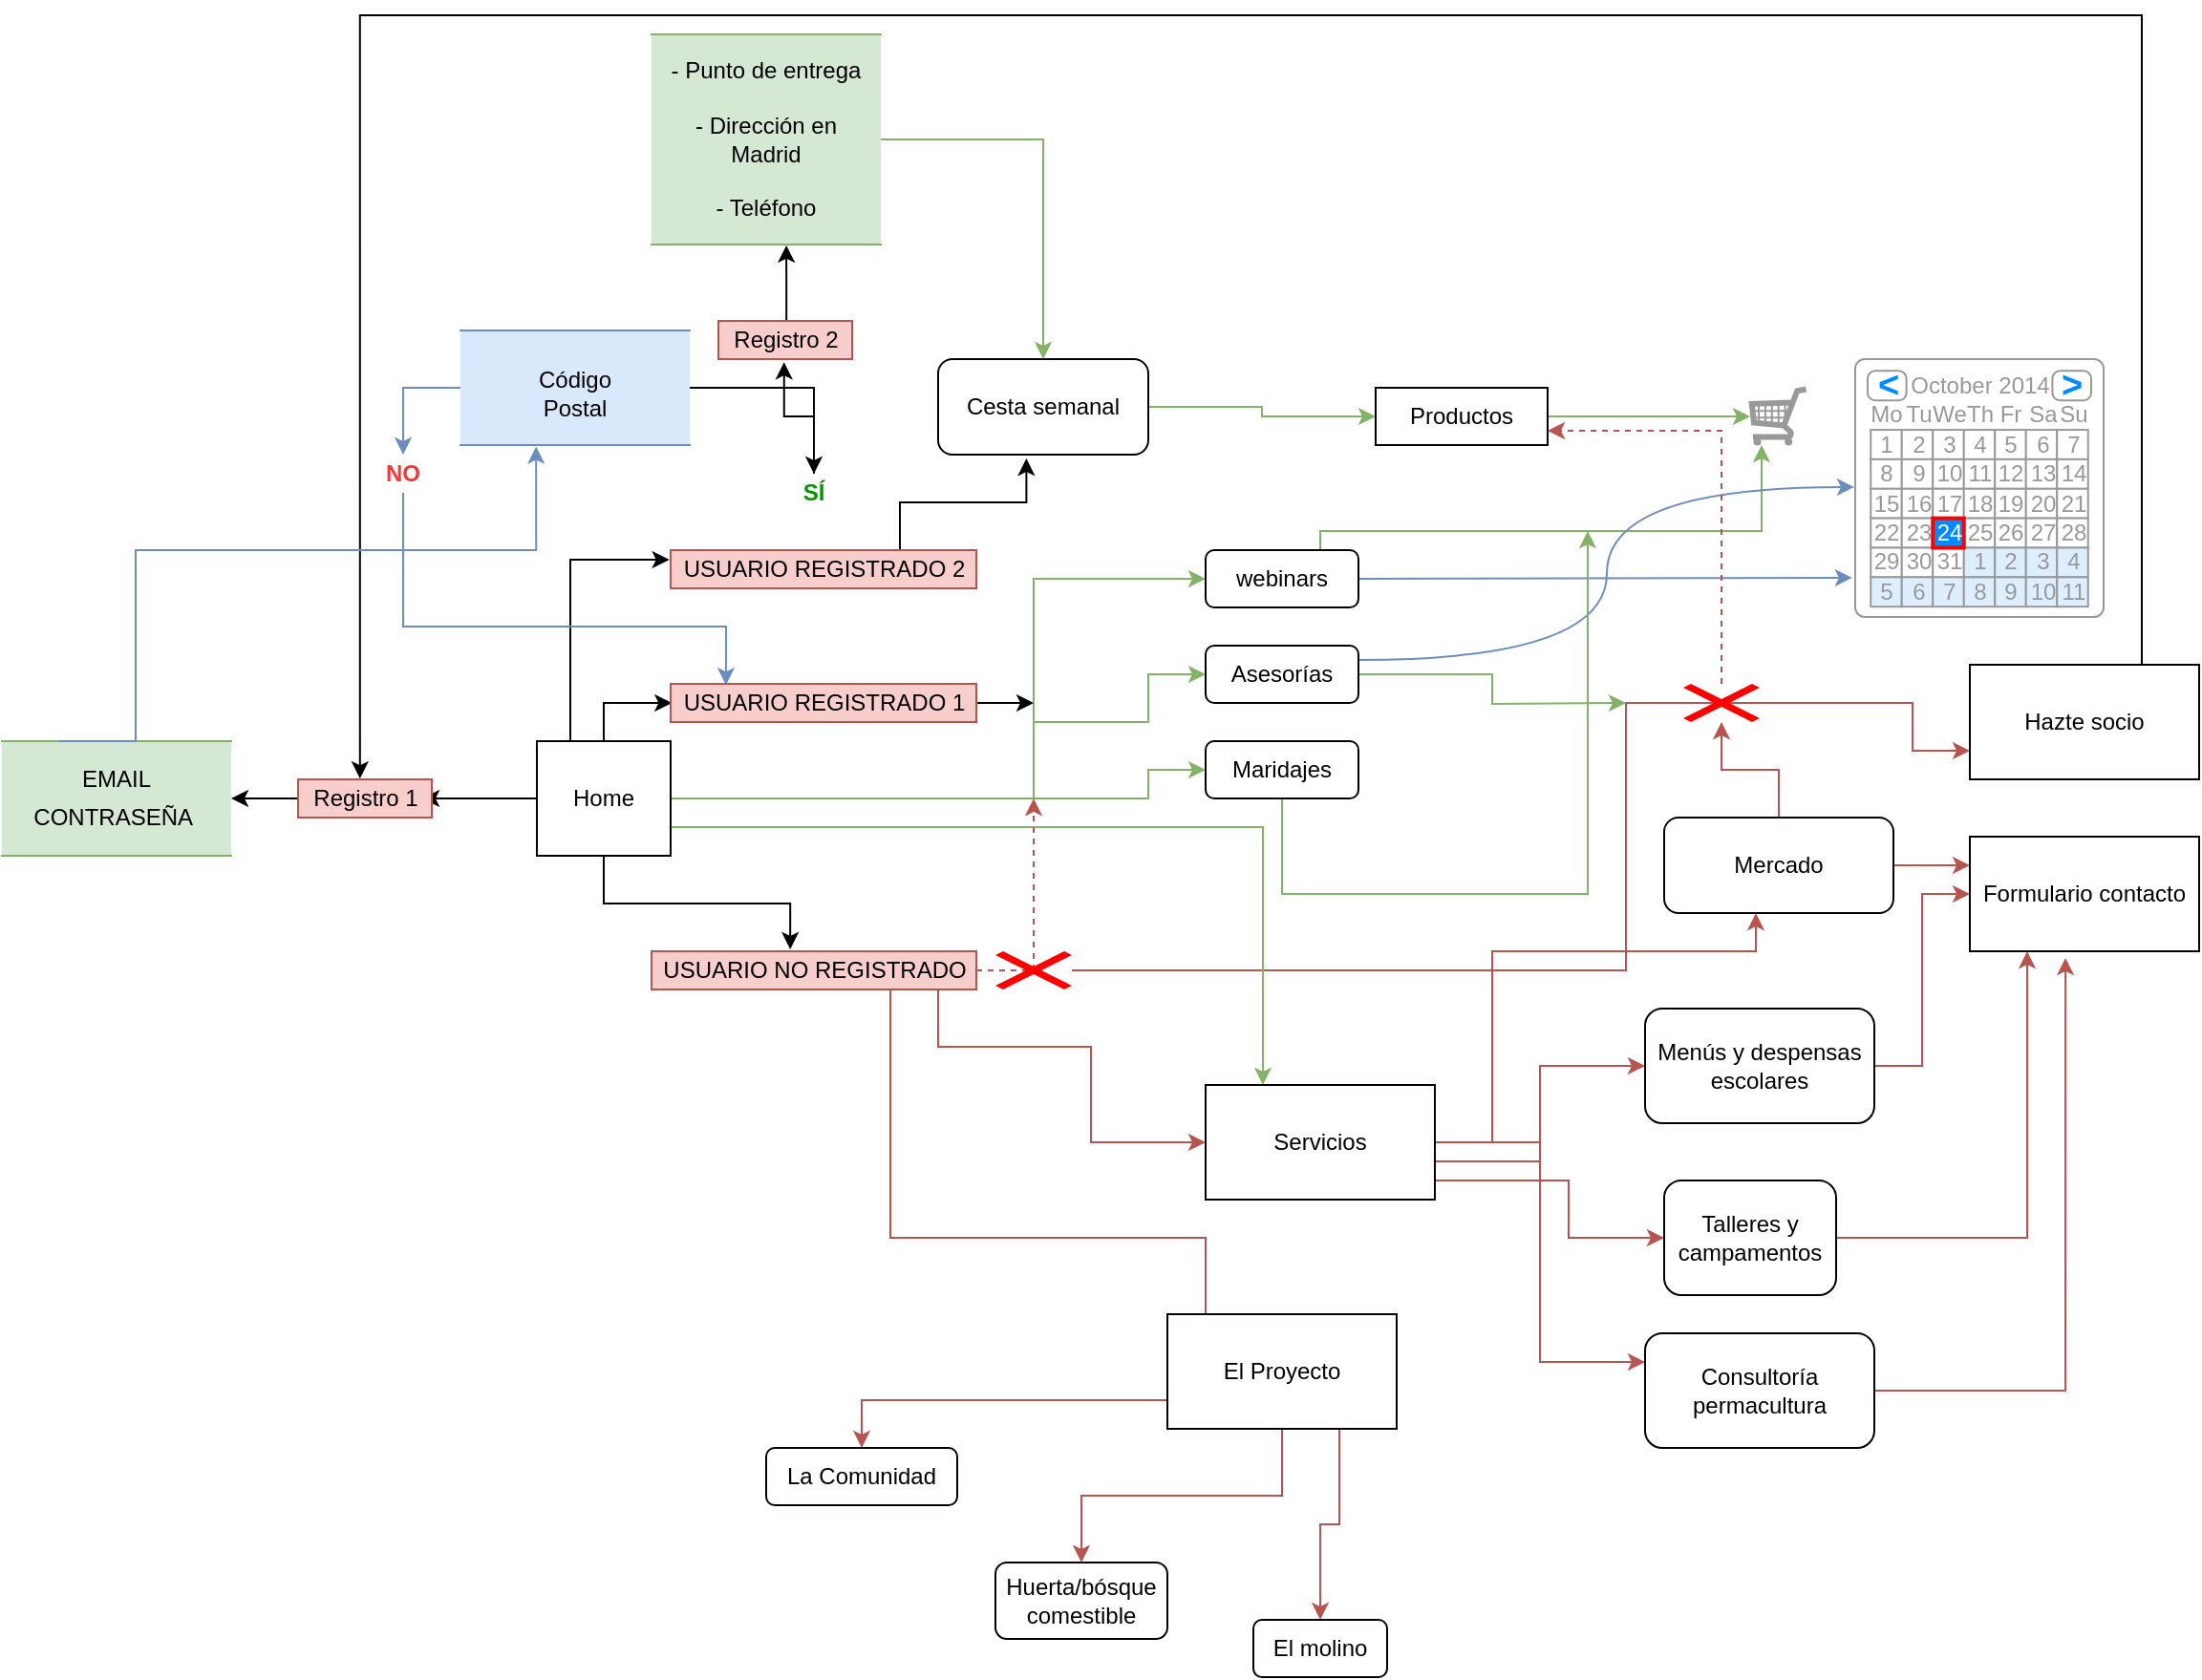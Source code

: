 <mxfile version="13.8.5" type="github">
  <diagram id="L02AoMZ-FtlAwHA16ISg" name="Page-1">
    <mxGraphModel dx="1865" dy="1801" grid="1" gridSize="10" guides="1" tooltips="1" connect="1" arrows="1" fold="1" page="1" pageScale="1" pageWidth="827" pageHeight="1169" math="0" shadow="0">
      <root>
        <mxCell id="0" />
        <mxCell id="1" parent="0" />
        <mxCell id="YXGmix9aWs0T1_KSJLUm-8" value="" style="shape=partialRectangle;whiteSpace=wrap;html=1;left=0;right=0;fillColor=#d5e8d4;strokeColor=#82b366;" vertex="1" parent="1">
          <mxGeometry x="-350" y="230" width="120" height="60" as="geometry" />
        </mxCell>
        <mxCell id="3yHeGJEqTzaflIRRjii3-123" style="edgeStyle=orthogonalEdgeStyle;rounded=0;orthogonalLoop=1;jettySize=auto;html=1;entryX=0;entryY=0.75;entryDx=0;entryDy=0;fillColor=#f8cecc;strokeColor=#b85450;" parent="1" source="3yHeGJEqTzaflIRRjii3-122" target="3yHeGJEqTzaflIRRjii3-61" edge="1">
          <mxGeometry relative="1" as="geometry">
            <Array as="points">
              <mxPoint x="500" y="350" />
              <mxPoint x="500" y="210" />
              <mxPoint x="650" y="210" />
              <mxPoint x="650" y="235" />
            </Array>
          </mxGeometry>
        </mxCell>
        <mxCell id="3yHeGJEqTzaflIRRjii3-7" style="edgeStyle=orthogonalEdgeStyle;rounded=0;orthogonalLoop=1;jettySize=auto;html=1;exitX=0.5;exitY=1;exitDx=0;exitDy=0;entryX=0.427;entryY=-0.05;entryDx=0;entryDy=0;entryPerimeter=0;" parent="1" source="3yHeGJEqTzaflIRRjii3-1" target="3yHeGJEqTzaflIRRjii3-6" edge="1">
          <mxGeometry relative="1" as="geometry" />
        </mxCell>
        <mxCell id="3yHeGJEqTzaflIRRjii3-21" style="edgeStyle=orthogonalEdgeStyle;rounded=0;orthogonalLoop=1;jettySize=auto;html=1;exitX=1;exitY=0;exitDx=0;exitDy=0;entryX=0;entryY=0.5;entryDx=0;entryDy=0;fillColor=#d5e8d4;strokeColor=#82b366;" parent="1" source="3yHeGJEqTzaflIRRjii3-1" target="3yHeGJEqTzaflIRRjii3-13" edge="1">
          <mxGeometry relative="1" as="geometry">
            <Array as="points">
              <mxPoint x="160" y="260" />
              <mxPoint x="190" y="260" />
              <mxPoint x="190" y="150" />
            </Array>
          </mxGeometry>
        </mxCell>
        <mxCell id="3yHeGJEqTzaflIRRjii3-22" style="edgeStyle=orthogonalEdgeStyle;rounded=0;orthogonalLoop=1;jettySize=auto;html=1;exitX=1;exitY=0.5;exitDx=0;exitDy=0;entryX=0;entryY=0.5;entryDx=0;entryDy=0;fillColor=#d5e8d4;strokeColor=#82b366;" parent="1" source="3yHeGJEqTzaflIRRjii3-1" target="3yHeGJEqTzaflIRRjii3-14" edge="1">
          <mxGeometry relative="1" as="geometry">
            <Array as="points">
              <mxPoint x="160" y="260" />
              <mxPoint x="190" y="260" />
              <mxPoint x="190" y="220" />
              <mxPoint x="250" y="220" />
              <mxPoint x="250" y="195" />
            </Array>
          </mxGeometry>
        </mxCell>
        <mxCell id="3yHeGJEqTzaflIRRjii3-27" style="edgeStyle=orthogonalEdgeStyle;rounded=0;orthogonalLoop=1;jettySize=auto;html=1;exitX=1;exitY=0.5;exitDx=0;exitDy=0;entryX=0;entryY=0.5;entryDx=0;entryDy=0;fillColor=#d5e8d4;strokeColor=#82b366;" parent="1" source="3yHeGJEqTzaflIRRjii3-1" target="3yHeGJEqTzaflIRRjii3-26" edge="1">
          <mxGeometry relative="1" as="geometry">
            <Array as="points">
              <mxPoint x="160" y="260" />
              <mxPoint x="250" y="260" />
              <mxPoint x="250" y="245" />
            </Array>
          </mxGeometry>
        </mxCell>
        <mxCell id="3yHeGJEqTzaflIRRjii3-132" style="edgeStyle=orthogonalEdgeStyle;rounded=0;orthogonalLoop=1;jettySize=auto;html=1;exitX=1;exitY=0.75;exitDx=0;exitDy=0;entryX=0.25;entryY=0;entryDx=0;entryDy=0;fillColor=#d5e8d4;strokeColor=#82b366;" parent="1" source="3yHeGJEqTzaflIRRjii3-1" target="3yHeGJEqTzaflIRRjii3-12" edge="1">
          <mxGeometry relative="1" as="geometry" />
        </mxCell>
        <mxCell id="YXGmix9aWs0T1_KSJLUm-35" style="edgeStyle=orthogonalEdgeStyle;rounded=0;orthogonalLoop=1;jettySize=auto;html=1;" edge="1" parent="1" source="3yHeGJEqTzaflIRRjii3-1">
          <mxGeometry relative="1" as="geometry">
            <mxPoint x="-130" y="260" as="targetPoint" />
          </mxGeometry>
        </mxCell>
        <mxCell id="YXGmix9aWs0T1_KSJLUm-41" style="edgeStyle=orthogonalEdgeStyle;rounded=0;orthogonalLoop=1;jettySize=auto;html=1;exitX=0.5;exitY=0;exitDx=0;exitDy=0;entryX=0.004;entryY=0.5;entryDx=0;entryDy=0;entryPerimeter=0;" edge="1" parent="1" source="3yHeGJEqTzaflIRRjii3-1" target="YXGmix9aWs0T1_KSJLUm-40">
          <mxGeometry relative="1" as="geometry" />
        </mxCell>
        <mxCell id="YXGmix9aWs0T1_KSJLUm-44" style="edgeStyle=orthogonalEdgeStyle;rounded=0;orthogonalLoop=1;jettySize=auto;html=1;exitX=0.25;exitY=0;exitDx=0;exitDy=0;entryX=-0.004;entryY=0.25;entryDx=0;entryDy=0;entryPerimeter=0;" edge="1" parent="1" source="3yHeGJEqTzaflIRRjii3-1" target="YXGmix9aWs0T1_KSJLUm-43">
          <mxGeometry relative="1" as="geometry" />
        </mxCell>
        <mxCell id="3yHeGJEqTzaflIRRjii3-1" value="Home" style="rounded=0;whiteSpace=wrap;html=1;" parent="1" vertex="1">
          <mxGeometry x="-70" y="230" width="70" height="60" as="geometry" />
        </mxCell>
        <mxCell id="3yHeGJEqTzaflIRRjii3-10" style="edgeStyle=orthogonalEdgeStyle;rounded=0;orthogonalLoop=1;jettySize=auto;html=1;exitX=1;exitY=0.5;exitDx=0;exitDy=0;fillColor=#d5e8d4;strokeColor=#82b366;" parent="1" source="3yHeGJEqTzaflIRRjii3-3" target="3yHeGJEqTzaflIRRjii3-11" edge="1">
          <mxGeometry relative="1" as="geometry">
            <mxPoint x="310" y="60" as="targetPoint" />
          </mxGeometry>
        </mxCell>
        <mxCell id="3yHeGJEqTzaflIRRjii3-3" value="Cesta semanal" style="rounded=1;whiteSpace=wrap;html=1;" parent="1" vertex="1">
          <mxGeometry x="140" y="30" width="110" height="50" as="geometry" />
        </mxCell>
        <mxCell id="3yHeGJEqTzaflIRRjii3-16" style="edgeStyle=orthogonalEdgeStyle;rounded=0;orthogonalLoop=1;jettySize=auto;html=1;entryX=0;entryY=0.5;entryDx=0;entryDy=0;fillColor=#f8cecc;strokeColor=#b85450;" parent="1" source="3yHeGJEqTzaflIRRjii3-6" target="3yHeGJEqTzaflIRRjii3-12" edge="1">
          <mxGeometry relative="1" as="geometry">
            <Array as="points">
              <mxPoint x="140" y="390" />
              <mxPoint x="220" y="390" />
              <mxPoint x="220" y="440" />
            </Array>
          </mxGeometry>
        </mxCell>
        <mxCell id="3yHeGJEqTzaflIRRjii3-17" style="edgeStyle=orthogonalEdgeStyle;rounded=0;orthogonalLoop=1;jettySize=auto;html=1;entryX=0;entryY=0.5;entryDx=0;entryDy=0;fillColor=#f8cecc;strokeColor=#b85450;" parent="1" source="3yHeGJEqTzaflIRRjii3-6" target="3yHeGJEqTzaflIRRjii3-15" edge="1">
          <mxGeometry relative="1" as="geometry">
            <Array as="points">
              <mxPoint x="115" y="490" />
              <mxPoint x="280" y="490" />
              <mxPoint x="280" y="560" />
            </Array>
          </mxGeometry>
        </mxCell>
        <mxCell id="3yHeGJEqTzaflIRRjii3-121" style="edgeStyle=orthogonalEdgeStyle;rounded=0;orthogonalLoop=1;jettySize=auto;html=1;fillColor=#f8cecc;strokeColor=#b85450;dashed=1;" parent="1" source="3yHeGJEqTzaflIRRjii3-6" edge="1">
          <mxGeometry relative="1" as="geometry">
            <mxPoint x="190" y="260" as="targetPoint" />
            <Array as="points">
              <mxPoint x="190" y="350" />
            </Array>
          </mxGeometry>
        </mxCell>
        <mxCell id="3yHeGJEqTzaflIRRjii3-6" value="USUARIO NO REGISTRADO" style="text;html=1;resizable=0;autosize=1;align=center;verticalAlign=middle;points=[];fillColor=#f8cecc;strokeColor=#b85450;rounded=0;" parent="1" vertex="1">
          <mxGeometry x="-10" y="340" width="170" height="20" as="geometry" />
        </mxCell>
        <mxCell id="3yHeGJEqTzaflIRRjii3-57" style="edgeStyle=orthogonalEdgeStyle;rounded=0;orthogonalLoop=1;jettySize=auto;html=1;exitX=1;exitY=0.5;exitDx=0;exitDy=0;fillColor=#d5e8d4;strokeColor=#82b366;" parent="1" source="3yHeGJEqTzaflIRRjii3-11" target="3yHeGJEqTzaflIRRjii3-56" edge="1">
          <mxGeometry relative="1" as="geometry" />
        </mxCell>
        <mxCell id="3yHeGJEqTzaflIRRjii3-11" value="Productos" style="rounded=0;whiteSpace=wrap;html=1;" parent="1" vertex="1">
          <mxGeometry x="369" y="45" width="90" height="30" as="geometry" />
        </mxCell>
        <mxCell id="3yHeGJEqTzaflIRRjii3-25" style="edgeStyle=orthogonalEdgeStyle;rounded=0;orthogonalLoop=1;jettySize=auto;html=1;exitX=0.75;exitY=0;exitDx=0;exitDy=0;fillColor=#f8cecc;strokeColor=#b85450;entryX=0.4;entryY=1;entryDx=0;entryDy=0;entryPerimeter=0;" parent="1" source="3yHeGJEqTzaflIRRjii3-12" target="3yHeGJEqTzaflIRRjii3-23" edge="1">
          <mxGeometry relative="1" as="geometry">
            <mxPoint x="570" y="340" as="targetPoint" />
            <Array as="points">
              <mxPoint x="370" y="440" />
              <mxPoint x="430" y="440" />
              <mxPoint x="430" y="340" />
              <mxPoint x="568" y="340" />
            </Array>
          </mxGeometry>
        </mxCell>
        <mxCell id="3yHeGJEqTzaflIRRjii3-30" style="edgeStyle=orthogonalEdgeStyle;rounded=0;orthogonalLoop=1;jettySize=auto;html=1;exitX=1;exitY=0.5;exitDx=0;exitDy=0;entryX=0;entryY=0.5;entryDx=0;entryDy=0;fillColor=#f8cecc;strokeColor=#b85450;" parent="1" source="3yHeGJEqTzaflIRRjii3-12" target="3yHeGJEqTzaflIRRjii3-29" edge="1">
          <mxGeometry relative="1" as="geometry">
            <Array as="points">
              <mxPoint x="390" y="450" />
              <mxPoint x="455" y="450" />
              <mxPoint x="455" y="400" />
            </Array>
          </mxGeometry>
        </mxCell>
        <mxCell id="3yHeGJEqTzaflIRRjii3-32" style="edgeStyle=orthogonalEdgeStyle;rounded=0;orthogonalLoop=1;jettySize=auto;html=1;exitX=1;exitY=0.75;exitDx=0;exitDy=0;entryX=0;entryY=0.5;entryDx=0;entryDy=0;fillColor=#f8cecc;strokeColor=#b85450;" parent="1" source="3yHeGJEqTzaflIRRjii3-12" target="3yHeGJEqTzaflIRRjii3-31" edge="1">
          <mxGeometry relative="1" as="geometry">
            <Array as="points">
              <mxPoint x="390" y="460" />
              <mxPoint x="470" y="460" />
              <mxPoint x="470" y="500" />
            </Array>
          </mxGeometry>
        </mxCell>
        <mxCell id="3yHeGJEqTzaflIRRjii3-35" style="edgeStyle=orthogonalEdgeStyle;rounded=0;orthogonalLoop=1;jettySize=auto;html=1;exitX=1;exitY=0.5;exitDx=0;exitDy=0;entryX=0;entryY=0.25;entryDx=0;entryDy=0;fillColor=#f8cecc;strokeColor=#b85450;" parent="1" source="3yHeGJEqTzaflIRRjii3-12" target="3yHeGJEqTzaflIRRjii3-33" edge="1">
          <mxGeometry relative="1" as="geometry">
            <mxPoint x="518" y="470" as="targetPoint" />
            <mxPoint x="398" y="470" as="sourcePoint" />
          </mxGeometry>
        </mxCell>
        <mxCell id="3yHeGJEqTzaflIRRjii3-12" value="Servicios" style="rounded=0;whiteSpace=wrap;html=1;" parent="1" vertex="1">
          <mxGeometry x="280" y="410" width="120" height="60" as="geometry" />
        </mxCell>
        <mxCell id="3yHeGJEqTzaflIRRjii3-58" style="edgeStyle=orthogonalEdgeStyle;rounded=0;orthogonalLoop=1;jettySize=auto;html=1;exitX=1;exitY=0.5;exitDx=0;exitDy=0;entryX=0.2;entryY=1;entryDx=0;entryDy=0;entryPerimeter=0;fillColor=#d5e8d4;strokeColor=#82b366;" parent="1" source="3yHeGJEqTzaflIRRjii3-13" target="3yHeGJEqTzaflIRRjii3-56" edge="1">
          <mxGeometry relative="1" as="geometry">
            <mxPoint x="540" y="70" as="targetPoint" />
            <Array as="points">
              <mxPoint x="340" y="145" />
              <mxPoint x="340" y="120" />
              <mxPoint x="571" y="120" />
            </Array>
          </mxGeometry>
        </mxCell>
        <mxCell id="3yHeGJEqTzaflIRRjii3-128" style="edgeStyle=orthogonalEdgeStyle;curved=1;rounded=0;orthogonalLoop=1;jettySize=auto;html=1;exitX=1;exitY=0.5;exitDx=0;exitDy=0;entryX=-0.012;entryY=0.848;entryDx=0;entryDy=0;entryPerimeter=0;fillColor=#dae8fc;strokeColor=#6c8ebf;" parent="1" source="3yHeGJEqTzaflIRRjii3-13" target="3yHeGJEqTzaflIRRjii3-62" edge="1">
          <mxGeometry relative="1" as="geometry" />
        </mxCell>
        <mxCell id="3yHeGJEqTzaflIRRjii3-13" value="webinars" style="rounded=1;whiteSpace=wrap;html=1;" parent="1" vertex="1">
          <mxGeometry x="280" y="130" width="80" height="30" as="geometry" />
        </mxCell>
        <mxCell id="3yHeGJEqTzaflIRRjii3-120" style="edgeStyle=orthogonalEdgeStyle;rounded=0;orthogonalLoop=1;jettySize=auto;html=1;exitX=1;exitY=0.5;exitDx=0;exitDy=0;fillColor=#d5e8d4;strokeColor=#82b366;" parent="1" source="3yHeGJEqTzaflIRRjii3-14" edge="1">
          <mxGeometry relative="1" as="geometry">
            <mxPoint x="500" y="210" as="targetPoint" />
          </mxGeometry>
        </mxCell>
        <mxCell id="3yHeGJEqTzaflIRRjii3-129" style="edgeStyle=orthogonalEdgeStyle;curved=1;rounded=0;orthogonalLoop=1;jettySize=auto;html=1;exitX=1;exitY=0.25;exitDx=0;exitDy=0;entryX=-0.004;entryY=0.496;entryDx=0;entryDy=0;entryPerimeter=0;fillColor=#dae8fc;strokeColor=#6c8ebf;" parent="1" source="3yHeGJEqTzaflIRRjii3-14" target="3yHeGJEqTzaflIRRjii3-62" edge="1">
          <mxGeometry relative="1" as="geometry" />
        </mxCell>
        <mxCell id="3yHeGJEqTzaflIRRjii3-14" value="Asesorías" style="rounded=1;whiteSpace=wrap;html=1;" parent="1" vertex="1">
          <mxGeometry x="280" y="180" width="80" height="30" as="geometry" />
        </mxCell>
        <mxCell id="3yHeGJEqTzaflIRRjii3-37" style="edgeStyle=orthogonalEdgeStyle;rounded=0;orthogonalLoop=1;jettySize=auto;html=1;exitX=0;exitY=0.75;exitDx=0;exitDy=0;entryX=0.5;entryY=0;entryDx=0;entryDy=0;fillColor=#f8cecc;strokeColor=#b85450;" parent="1" source="3yHeGJEqTzaflIRRjii3-15" target="3yHeGJEqTzaflIRRjii3-36" edge="1">
          <mxGeometry relative="1" as="geometry" />
        </mxCell>
        <mxCell id="3yHeGJEqTzaflIRRjii3-39" style="edgeStyle=orthogonalEdgeStyle;rounded=0;orthogonalLoop=1;jettySize=auto;html=1;fillColor=#f8cecc;strokeColor=#b85450;" parent="1" source="3yHeGJEqTzaflIRRjii3-15" target="3yHeGJEqTzaflIRRjii3-38" edge="1">
          <mxGeometry relative="1" as="geometry" />
        </mxCell>
        <mxCell id="3yHeGJEqTzaflIRRjii3-41" style="edgeStyle=orthogonalEdgeStyle;rounded=0;orthogonalLoop=1;jettySize=auto;html=1;exitX=0.75;exitY=1;exitDx=0;exitDy=0;entryX=0.5;entryY=0;entryDx=0;entryDy=0;fillColor=#f8cecc;strokeColor=#b85450;" parent="1" source="3yHeGJEqTzaflIRRjii3-15" target="3yHeGJEqTzaflIRRjii3-40" edge="1">
          <mxGeometry relative="1" as="geometry" />
        </mxCell>
        <mxCell id="3yHeGJEqTzaflIRRjii3-15" value="El Proyecto" style="rounded=0;whiteSpace=wrap;html=1;" parent="1" vertex="1">
          <mxGeometry x="260" y="530" width="120" height="60" as="geometry" />
        </mxCell>
        <mxCell id="3yHeGJEqTzaflIRRjii3-24" style="edgeStyle=orthogonalEdgeStyle;rounded=0;orthogonalLoop=1;jettySize=auto;html=1;exitX=0.5;exitY=0;exitDx=0;exitDy=0;entryX=1;entryY=0.75;entryDx=0;entryDy=0;fillColor=#f8cecc;strokeColor=#b85450;dashed=1;" parent="1" source="3yHeGJEqTzaflIRRjii3-115" target="3yHeGJEqTzaflIRRjii3-11" edge="1">
          <mxGeometry relative="1" as="geometry">
            <mxPoint x="560" y="140" as="targetPoint" />
            <Array as="points" />
          </mxGeometry>
        </mxCell>
        <mxCell id="3yHeGJEqTzaflIRRjii3-44" style="edgeStyle=orthogonalEdgeStyle;rounded=0;orthogonalLoop=1;jettySize=auto;html=1;exitX=1;exitY=0.5;exitDx=0;exitDy=0;entryX=0;entryY=0.25;entryDx=0;entryDy=0;fillColor=#f8cecc;strokeColor=#b85450;" parent="1" source="3yHeGJEqTzaflIRRjii3-23" target="3yHeGJEqTzaflIRRjii3-43" edge="1">
          <mxGeometry relative="1" as="geometry" />
        </mxCell>
        <mxCell id="3yHeGJEqTzaflIRRjii3-118" style="edgeStyle=orthogonalEdgeStyle;rounded=0;orthogonalLoop=1;jettySize=auto;html=1;fillColor=#f8cecc;strokeColor=#b85450;" parent="1" source="3yHeGJEqTzaflIRRjii3-23" target="3yHeGJEqTzaflIRRjii3-115" edge="1">
          <mxGeometry relative="1" as="geometry" />
        </mxCell>
        <mxCell id="3yHeGJEqTzaflIRRjii3-23" value="Mercado" style="rounded=1;whiteSpace=wrap;html=1;" parent="1" vertex="1">
          <mxGeometry x="520" y="270" width="120" height="50" as="geometry" />
        </mxCell>
        <mxCell id="3yHeGJEqTzaflIRRjii3-119" style="edgeStyle=orthogonalEdgeStyle;rounded=0;orthogonalLoop=1;jettySize=auto;html=1;fillColor=#d5e8d4;strokeColor=#82b366;" parent="1" source="3yHeGJEqTzaflIRRjii3-26" edge="1">
          <mxGeometry relative="1" as="geometry">
            <mxPoint x="480" y="120" as="targetPoint" />
            <Array as="points">
              <mxPoint x="480" y="310" />
            </Array>
          </mxGeometry>
        </mxCell>
        <mxCell id="3yHeGJEqTzaflIRRjii3-26" value="Maridajes" style="rounded=1;whiteSpace=wrap;html=1;" parent="1" vertex="1">
          <mxGeometry x="280" y="230" width="80" height="30" as="geometry" />
        </mxCell>
        <mxCell id="3yHeGJEqTzaflIRRjii3-45" style="edgeStyle=orthogonalEdgeStyle;rounded=0;orthogonalLoop=1;jettySize=auto;html=1;exitX=1;exitY=0.5;exitDx=0;exitDy=0;entryX=0;entryY=0.5;entryDx=0;entryDy=0;fillColor=#f8cecc;strokeColor=#b85450;" parent="1" source="3yHeGJEqTzaflIRRjii3-29" target="3yHeGJEqTzaflIRRjii3-43" edge="1">
          <mxGeometry relative="1" as="geometry" />
        </mxCell>
        <mxCell id="3yHeGJEqTzaflIRRjii3-29" value="Menús y despensas escolares" style="rounded=1;whiteSpace=wrap;html=1;" parent="1" vertex="1">
          <mxGeometry x="510" y="370" width="120" height="60" as="geometry" />
        </mxCell>
        <mxCell id="3yHeGJEqTzaflIRRjii3-46" style="edgeStyle=orthogonalEdgeStyle;rounded=0;orthogonalLoop=1;jettySize=auto;html=1;exitX=1;exitY=0.5;exitDx=0;exitDy=0;entryX=0.25;entryY=1;entryDx=0;entryDy=0;fillColor=#f8cecc;strokeColor=#b85450;" parent="1" source="3yHeGJEqTzaflIRRjii3-31" target="3yHeGJEqTzaflIRRjii3-43" edge="1">
          <mxGeometry relative="1" as="geometry" />
        </mxCell>
        <mxCell id="3yHeGJEqTzaflIRRjii3-31" value="Talleres y campamentos" style="rounded=1;whiteSpace=wrap;html=1;glass=0;sketch=0;shadow=0;" parent="1" vertex="1">
          <mxGeometry x="520" y="460" width="90" height="60" as="geometry" />
        </mxCell>
        <mxCell id="3yHeGJEqTzaflIRRjii3-47" style="edgeStyle=orthogonalEdgeStyle;rounded=0;orthogonalLoop=1;jettySize=auto;html=1;entryX=0.417;entryY=1.058;entryDx=0;entryDy=0;entryPerimeter=0;fillColor=#f8cecc;strokeColor=#b85450;" parent="1" source="3yHeGJEqTzaflIRRjii3-33" target="3yHeGJEqTzaflIRRjii3-43" edge="1">
          <mxGeometry relative="1" as="geometry" />
        </mxCell>
        <mxCell id="3yHeGJEqTzaflIRRjii3-33" value="Consultoría permacultura" style="rounded=1;whiteSpace=wrap;html=1;" parent="1" vertex="1">
          <mxGeometry x="510" y="540" width="120" height="60" as="geometry" />
        </mxCell>
        <mxCell id="3yHeGJEqTzaflIRRjii3-36" value="La Comunidad" style="rounded=1;whiteSpace=wrap;html=1;" parent="1" vertex="1">
          <mxGeometry x="50" y="600" width="100" height="30" as="geometry" />
        </mxCell>
        <mxCell id="3yHeGJEqTzaflIRRjii3-38" value="Huerta/bósque comestible" style="rounded=1;whiteSpace=wrap;html=1;" parent="1" vertex="1">
          <mxGeometry x="170" y="660" width="90" height="40" as="geometry" />
        </mxCell>
        <mxCell id="3yHeGJEqTzaflIRRjii3-40" value="El molino" style="rounded=1;whiteSpace=wrap;html=1;" parent="1" vertex="1">
          <mxGeometry x="305" y="690" width="70" height="30" as="geometry" />
        </mxCell>
        <mxCell id="3yHeGJEqTzaflIRRjii3-43" value="Formulario contacto" style="rounded=0;whiteSpace=wrap;html=1;" parent="1" vertex="1">
          <mxGeometry x="680" y="280" width="120" height="60" as="geometry" />
        </mxCell>
        <mxCell id="3yHeGJEqTzaflIRRjii3-56" value="" style="verticalLabelPosition=bottom;shadow=0;dashed=0;align=center;html=1;verticalAlign=top;strokeWidth=1;shape=mxgraph.mockup.misc.shoppingCart;strokeColor=#999999;" parent="1" vertex="1">
          <mxGeometry x="565" y="45" width="30" height="30" as="geometry" />
        </mxCell>
        <mxCell id="YXGmix9aWs0T1_KSJLUm-49" style="edgeStyle=orthogonalEdgeStyle;rounded=0;orthogonalLoop=1;jettySize=auto;html=1;exitX=0.5;exitY=0;exitDx=0;exitDy=0;entryX=0.463;entryY=-0.02;entryDx=0;entryDy=0;entryPerimeter=0;" edge="1" parent="1" source="3yHeGJEqTzaflIRRjii3-61" target="YXGmix9aWs0T1_KSJLUm-1">
          <mxGeometry relative="1" as="geometry">
            <Array as="points">
              <mxPoint x="770" y="190" />
              <mxPoint x="770" y="-150" />
              <mxPoint x="-163" y="-150" />
            </Array>
          </mxGeometry>
        </mxCell>
        <mxCell id="3yHeGJEqTzaflIRRjii3-61" value="Hazte socio" style="rounded=0;whiteSpace=wrap;html=1;" parent="1" vertex="1">
          <mxGeometry x="680" y="190" width="120" height="60" as="geometry" />
        </mxCell>
        <mxCell id="3yHeGJEqTzaflIRRjii3-62" value="" style="strokeWidth=1;shadow=0;dashed=0;align=center;html=1;shape=mxgraph.mockup.forms.rrect;rSize=5;strokeColor=#999999;fillColor=#ffffff;" parent="1" vertex="1">
          <mxGeometry x="620" y="30" width="130" height="135" as="geometry" />
        </mxCell>
        <mxCell id="3yHeGJEqTzaflIRRjii3-63" value="October 2014" style="strokeWidth=1;shadow=0;dashed=0;align=center;html=1;shape=mxgraph.mockup.forms.anchor;fontColor=#999999;" parent="3yHeGJEqTzaflIRRjii3-62" vertex="1">
          <mxGeometry x="24.375" y="6.171" width="81.25" height="15.429" as="geometry" />
        </mxCell>
        <mxCell id="3yHeGJEqTzaflIRRjii3-64" value="&lt;" style="strokeWidth=1;shadow=0;dashed=0;align=center;html=1;shape=mxgraph.mockup.forms.rrect;rSize=4;strokeColor=#999999;fontColor=#008cff;fontSize=19;fontStyle=1;" parent="3yHeGJEqTzaflIRRjii3-62" vertex="1">
          <mxGeometry x="6.5" y="6.171" width="20.312" height="15.429" as="geometry" />
        </mxCell>
        <mxCell id="3yHeGJEqTzaflIRRjii3-65" value="&gt;" style="strokeWidth=1;shadow=0;dashed=0;align=center;html=1;shape=mxgraph.mockup.forms.rrect;rSize=4;strokeColor=#999999;fontColor=#008cff;fontSize=19;fontStyle=1;" parent="3yHeGJEqTzaflIRRjii3-62" vertex="1">
          <mxGeometry x="103.188" y="6.171" width="20.312" height="15.429" as="geometry" />
        </mxCell>
        <mxCell id="3yHeGJEqTzaflIRRjii3-66" value="Mo" style="strokeWidth=1;shadow=0;dashed=0;align=center;html=1;shape=mxgraph.mockup.forms.anchor;fontColor=#999999;" parent="3yHeGJEqTzaflIRRjii3-62" vertex="1">
          <mxGeometry x="8.125" y="21.6" width="16.25" height="15.429" as="geometry" />
        </mxCell>
        <mxCell id="3yHeGJEqTzaflIRRjii3-67" value="Tu" style="strokeWidth=1;shadow=0;dashed=0;align=center;html=1;shape=mxgraph.mockup.forms.anchor;fontColor=#999999;" parent="3yHeGJEqTzaflIRRjii3-62" vertex="1">
          <mxGeometry x="24.375" y="21.6" width="16.25" height="15.429" as="geometry" />
        </mxCell>
        <mxCell id="3yHeGJEqTzaflIRRjii3-68" value="We" style="strokeWidth=1;shadow=0;dashed=0;align=center;html=1;shape=mxgraph.mockup.forms.anchor;fontColor=#999999;" parent="3yHeGJEqTzaflIRRjii3-62" vertex="1">
          <mxGeometry x="40.625" y="21.6" width="16.25" height="15.429" as="geometry" />
        </mxCell>
        <mxCell id="3yHeGJEqTzaflIRRjii3-69" value="Th" style="strokeWidth=1;shadow=0;dashed=0;align=center;html=1;shape=mxgraph.mockup.forms.anchor;fontColor=#999999;" parent="3yHeGJEqTzaflIRRjii3-62" vertex="1">
          <mxGeometry x="56.875" y="21.6" width="16.25" height="15.429" as="geometry" />
        </mxCell>
        <mxCell id="3yHeGJEqTzaflIRRjii3-70" value="Fr" style="strokeWidth=1;shadow=0;dashed=0;align=center;html=1;shape=mxgraph.mockup.forms.anchor;fontColor=#999999;" parent="3yHeGJEqTzaflIRRjii3-62" vertex="1">
          <mxGeometry x="73.125" y="21.6" width="16.25" height="15.429" as="geometry" />
        </mxCell>
        <mxCell id="3yHeGJEqTzaflIRRjii3-71" value="Sa" style="strokeWidth=1;shadow=0;dashed=0;align=center;html=1;shape=mxgraph.mockup.forms.anchor;fontColor=#999999;" parent="3yHeGJEqTzaflIRRjii3-62" vertex="1">
          <mxGeometry x="89.375" y="21.6" width="16.25" height="15.429" as="geometry" />
        </mxCell>
        <mxCell id="3yHeGJEqTzaflIRRjii3-72" value="Su" style="strokeWidth=1;shadow=0;dashed=0;align=center;html=1;shape=mxgraph.mockup.forms.anchor;fontColor=#999999;" parent="3yHeGJEqTzaflIRRjii3-62" vertex="1">
          <mxGeometry x="105.625" y="21.6" width="16.25" height="15.429" as="geometry" />
        </mxCell>
        <mxCell id="3yHeGJEqTzaflIRRjii3-73" value="1" style="strokeWidth=1;shadow=0;dashed=0;align=center;html=1;shape=mxgraph.mockup.forms.rrect;rSize=0;strokeColor=#999999;fontColor=#999999;" parent="3yHeGJEqTzaflIRRjii3-62" vertex="1">
          <mxGeometry x="8.125" y="37.029" width="16.25" height="15.429" as="geometry" />
        </mxCell>
        <mxCell id="3yHeGJEqTzaflIRRjii3-74" value="2" style="strokeWidth=1;shadow=0;dashed=0;align=center;html=1;shape=mxgraph.mockup.forms.rrect;rSize=0;strokeColor=#999999;fontColor=#999999;" parent="3yHeGJEqTzaflIRRjii3-62" vertex="1">
          <mxGeometry x="24.375" y="37.029" width="16.25" height="15.429" as="geometry" />
        </mxCell>
        <mxCell id="3yHeGJEqTzaflIRRjii3-75" value="3" style="strokeWidth=1;shadow=0;dashed=0;align=center;html=1;shape=mxgraph.mockup.forms.rrect;rSize=0;strokeColor=#999999;fontColor=#999999;" parent="3yHeGJEqTzaflIRRjii3-62" vertex="1">
          <mxGeometry x="40.625" y="37.029" width="16.25" height="15.429" as="geometry" />
        </mxCell>
        <mxCell id="3yHeGJEqTzaflIRRjii3-76" value="4" style="strokeWidth=1;shadow=0;dashed=0;align=center;html=1;shape=mxgraph.mockup.forms.rrect;rSize=0;strokeColor=#999999;fontColor=#999999;" parent="3yHeGJEqTzaflIRRjii3-62" vertex="1">
          <mxGeometry x="56.875" y="37.029" width="16.25" height="15.429" as="geometry" />
        </mxCell>
        <mxCell id="3yHeGJEqTzaflIRRjii3-77" value="5" style="strokeWidth=1;shadow=0;dashed=0;align=center;html=1;shape=mxgraph.mockup.forms.rrect;rSize=0;strokeColor=#999999;fontColor=#999999;" parent="3yHeGJEqTzaflIRRjii3-62" vertex="1">
          <mxGeometry x="73.125" y="37.029" width="16.25" height="15.429" as="geometry" />
        </mxCell>
        <mxCell id="3yHeGJEqTzaflIRRjii3-78" value="6" style="strokeWidth=1;shadow=0;dashed=0;align=center;html=1;shape=mxgraph.mockup.forms.rrect;rSize=0;strokeColor=#999999;fontColor=#999999;" parent="3yHeGJEqTzaflIRRjii3-62" vertex="1">
          <mxGeometry x="89.375" y="37.029" width="16.25" height="15.429" as="geometry" />
        </mxCell>
        <mxCell id="3yHeGJEqTzaflIRRjii3-79" value="7" style="strokeWidth=1;shadow=0;dashed=0;align=center;html=1;shape=mxgraph.mockup.forms.rrect;rSize=0;strokeColor=#999999;fontColor=#999999;" parent="3yHeGJEqTzaflIRRjii3-62" vertex="1">
          <mxGeometry x="105.625" y="37.029" width="16.25" height="15.429" as="geometry" />
        </mxCell>
        <mxCell id="3yHeGJEqTzaflIRRjii3-80" value="8" style="strokeWidth=1;shadow=0;dashed=0;align=center;html=1;shape=mxgraph.mockup.forms.rrect;rSize=0;strokeColor=#999999;fontColor=#999999;" parent="3yHeGJEqTzaflIRRjii3-62" vertex="1">
          <mxGeometry x="8.125" y="52.457" width="16.25" height="15.429" as="geometry" />
        </mxCell>
        <mxCell id="3yHeGJEqTzaflIRRjii3-81" value="9" style="strokeWidth=1;shadow=0;dashed=0;align=center;html=1;shape=mxgraph.mockup.forms.rrect;rSize=0;strokeColor=#999999;fontColor=#999999;" parent="3yHeGJEqTzaflIRRjii3-62" vertex="1">
          <mxGeometry x="24.375" y="52.457" width="16.25" height="15.429" as="geometry" />
        </mxCell>
        <mxCell id="3yHeGJEqTzaflIRRjii3-82" value="10" style="strokeWidth=1;shadow=0;dashed=0;align=center;html=1;shape=mxgraph.mockup.forms.rrect;rSize=0;strokeColor=#999999;fontColor=#999999;" parent="3yHeGJEqTzaflIRRjii3-62" vertex="1">
          <mxGeometry x="40.625" y="52.457" width="16.25" height="15.429" as="geometry" />
        </mxCell>
        <mxCell id="3yHeGJEqTzaflIRRjii3-83" value="11" style="strokeWidth=1;shadow=0;dashed=0;align=center;html=1;shape=mxgraph.mockup.forms.rrect;rSize=0;strokeColor=#999999;fontColor=#999999;" parent="3yHeGJEqTzaflIRRjii3-62" vertex="1">
          <mxGeometry x="56.875" y="52.457" width="16.25" height="15.429" as="geometry" />
        </mxCell>
        <mxCell id="3yHeGJEqTzaflIRRjii3-84" value="12" style="strokeWidth=1;shadow=0;dashed=0;align=center;html=1;shape=mxgraph.mockup.forms.rrect;rSize=0;strokeColor=#999999;fontColor=#999999;" parent="3yHeGJEqTzaflIRRjii3-62" vertex="1">
          <mxGeometry x="73.125" y="52.457" width="16.25" height="15.429" as="geometry" />
        </mxCell>
        <mxCell id="3yHeGJEqTzaflIRRjii3-85" value="13" style="strokeWidth=1;shadow=0;dashed=0;align=center;html=1;shape=mxgraph.mockup.forms.rrect;rSize=0;strokeColor=#999999;fontColor=#999999;" parent="3yHeGJEqTzaflIRRjii3-62" vertex="1">
          <mxGeometry x="89.375" y="52.457" width="16.25" height="15.429" as="geometry" />
        </mxCell>
        <mxCell id="3yHeGJEqTzaflIRRjii3-86" value="14" style="strokeWidth=1;shadow=0;dashed=0;align=center;html=1;shape=mxgraph.mockup.forms.rrect;rSize=0;strokeColor=#999999;fontColor=#999999;" parent="3yHeGJEqTzaflIRRjii3-62" vertex="1">
          <mxGeometry x="105.625" y="52.457" width="16.25" height="15.429" as="geometry" />
        </mxCell>
        <mxCell id="3yHeGJEqTzaflIRRjii3-87" value="15" style="strokeWidth=1;shadow=0;dashed=0;align=center;html=1;shape=mxgraph.mockup.forms.rrect;rSize=0;strokeColor=#999999;fontColor=#999999;" parent="3yHeGJEqTzaflIRRjii3-62" vertex="1">
          <mxGeometry x="8.125" y="67.886" width="16.25" height="15.429" as="geometry" />
        </mxCell>
        <mxCell id="3yHeGJEqTzaflIRRjii3-88" value="16" style="strokeWidth=1;shadow=0;dashed=0;align=center;html=1;shape=mxgraph.mockup.forms.rrect;rSize=0;strokeColor=#999999;fontColor=#999999;" parent="3yHeGJEqTzaflIRRjii3-62" vertex="1">
          <mxGeometry x="24.375" y="67.886" width="16.25" height="15.429" as="geometry" />
        </mxCell>
        <mxCell id="3yHeGJEqTzaflIRRjii3-89" value="17" style="strokeWidth=1;shadow=0;dashed=0;align=center;html=1;shape=mxgraph.mockup.forms.rrect;rSize=0;strokeColor=#999999;fontColor=#999999;" parent="3yHeGJEqTzaflIRRjii3-62" vertex="1">
          <mxGeometry x="40.625" y="67.886" width="16.25" height="15.429" as="geometry" />
        </mxCell>
        <mxCell id="3yHeGJEqTzaflIRRjii3-90" value="18" style="strokeWidth=1;shadow=0;dashed=0;align=center;html=1;shape=mxgraph.mockup.forms.rrect;rSize=0;strokeColor=#999999;fontColor=#999999;" parent="3yHeGJEqTzaflIRRjii3-62" vertex="1">
          <mxGeometry x="56.875" y="67.886" width="16.25" height="15.429" as="geometry" />
        </mxCell>
        <mxCell id="3yHeGJEqTzaflIRRjii3-91" value="19" style="strokeWidth=1;shadow=0;dashed=0;align=center;html=1;shape=mxgraph.mockup.forms.rrect;rSize=0;strokeColor=#999999;fontColor=#999999;" parent="3yHeGJEqTzaflIRRjii3-62" vertex="1">
          <mxGeometry x="73.125" y="67.886" width="16.25" height="15.429" as="geometry" />
        </mxCell>
        <mxCell id="3yHeGJEqTzaflIRRjii3-92" value="20" style="strokeWidth=1;shadow=0;dashed=0;align=center;html=1;shape=mxgraph.mockup.forms.rrect;rSize=0;strokeColor=#999999;fontColor=#999999;" parent="3yHeGJEqTzaflIRRjii3-62" vertex="1">
          <mxGeometry x="89.375" y="67.886" width="16.25" height="15.429" as="geometry" />
        </mxCell>
        <mxCell id="3yHeGJEqTzaflIRRjii3-93" value="21" style="strokeWidth=1;shadow=0;dashed=0;align=center;html=1;shape=mxgraph.mockup.forms.rrect;rSize=0;strokeColor=#999999;fontColor=#999999;" parent="3yHeGJEqTzaflIRRjii3-62" vertex="1">
          <mxGeometry x="105.625" y="67.886" width="16.25" height="15.429" as="geometry" />
        </mxCell>
        <mxCell id="3yHeGJEqTzaflIRRjii3-94" value="22" style="strokeWidth=1;shadow=0;dashed=0;align=center;html=1;shape=mxgraph.mockup.forms.rrect;rSize=0;strokeColor=#999999;fontColor=#999999;" parent="3yHeGJEqTzaflIRRjii3-62" vertex="1">
          <mxGeometry x="8.125" y="83.314" width="16.25" height="15.429" as="geometry" />
        </mxCell>
        <mxCell id="3yHeGJEqTzaflIRRjii3-95" value="23" style="strokeWidth=1;shadow=0;dashed=0;align=center;html=1;shape=mxgraph.mockup.forms.rrect;rSize=0;strokeColor=#999999;fontColor=#999999;" parent="3yHeGJEqTzaflIRRjii3-62" vertex="1">
          <mxGeometry x="24.375" y="83.314" width="16.25" height="15.429" as="geometry" />
        </mxCell>
        <mxCell id="3yHeGJEqTzaflIRRjii3-96" value="25" style="strokeWidth=1;shadow=0;dashed=0;align=center;html=1;shape=mxgraph.mockup.forms.rrect;rSize=0;strokeColor=#999999;fontColor=#999999;" parent="3yHeGJEqTzaflIRRjii3-62" vertex="1">
          <mxGeometry x="56.875" y="83.314" width="16.25" height="15.429" as="geometry" />
        </mxCell>
        <mxCell id="3yHeGJEqTzaflIRRjii3-97" value="26" style="strokeWidth=1;shadow=0;dashed=0;align=center;html=1;shape=mxgraph.mockup.forms.rrect;rSize=0;strokeColor=#999999;fontColor=#999999;" parent="3yHeGJEqTzaflIRRjii3-62" vertex="1">
          <mxGeometry x="73.125" y="83.314" width="16.25" height="15.429" as="geometry" />
        </mxCell>
        <mxCell id="3yHeGJEqTzaflIRRjii3-98" value="27" style="strokeWidth=1;shadow=0;dashed=0;align=center;html=1;shape=mxgraph.mockup.forms.rrect;rSize=0;strokeColor=#999999;fontColor=#999999;" parent="3yHeGJEqTzaflIRRjii3-62" vertex="1">
          <mxGeometry x="89.375" y="83.314" width="16.25" height="15.429" as="geometry" />
        </mxCell>
        <mxCell id="3yHeGJEqTzaflIRRjii3-99" value="28" style="strokeWidth=1;shadow=0;dashed=0;align=center;html=1;shape=mxgraph.mockup.forms.rrect;rSize=0;strokeColor=#999999;fontColor=#999999;" parent="3yHeGJEqTzaflIRRjii3-62" vertex="1">
          <mxGeometry x="105.625" y="83.314" width="16.25" height="15.429" as="geometry" />
        </mxCell>
        <mxCell id="3yHeGJEqTzaflIRRjii3-100" value="29" style="strokeWidth=1;shadow=0;dashed=0;align=center;html=1;shape=mxgraph.mockup.forms.rrect;rSize=0;strokeColor=#999999;fontColor=#999999;" parent="3yHeGJEqTzaflIRRjii3-62" vertex="1">
          <mxGeometry x="8.125" y="98.743" width="16.25" height="15.429" as="geometry" />
        </mxCell>
        <mxCell id="3yHeGJEqTzaflIRRjii3-101" value="30" style="strokeWidth=1;shadow=0;dashed=0;align=center;html=1;shape=mxgraph.mockup.forms.rrect;rSize=0;strokeColor=#999999;fontColor=#999999;" parent="3yHeGJEqTzaflIRRjii3-62" vertex="1">
          <mxGeometry x="24.375" y="98.743" width="16.25" height="15.429" as="geometry" />
        </mxCell>
        <mxCell id="3yHeGJEqTzaflIRRjii3-102" value="31" style="strokeWidth=1;shadow=0;dashed=0;align=center;html=1;shape=mxgraph.mockup.forms.rrect;rSize=0;strokeColor=#999999;fontColor=#999999;" parent="3yHeGJEqTzaflIRRjii3-62" vertex="1">
          <mxGeometry x="40.625" y="98.743" width="16.25" height="15.429" as="geometry" />
        </mxCell>
        <mxCell id="3yHeGJEqTzaflIRRjii3-103" value="1" style="strokeWidth=1;shadow=0;dashed=0;align=center;html=1;shape=mxgraph.mockup.forms.rrect;rSize=0;strokeColor=#999999;fontColor=#999999;fillColor=#ddeeff;" parent="3yHeGJEqTzaflIRRjii3-62" vertex="1">
          <mxGeometry x="56.875" y="98.743" width="16.25" height="15.429" as="geometry" />
        </mxCell>
        <mxCell id="3yHeGJEqTzaflIRRjii3-104" value="2" style="strokeWidth=1;shadow=0;dashed=0;align=center;html=1;shape=mxgraph.mockup.forms.rrect;rSize=0;strokeColor=#999999;fontColor=#999999;fillColor=#ddeeff;" parent="3yHeGJEqTzaflIRRjii3-62" vertex="1">
          <mxGeometry x="73.125" y="98.743" width="16.25" height="15.429" as="geometry" />
        </mxCell>
        <mxCell id="3yHeGJEqTzaflIRRjii3-105" value="3" style="strokeWidth=1;shadow=0;dashed=0;align=center;html=1;shape=mxgraph.mockup.forms.rrect;rSize=0;strokeColor=#999999;fontColor=#999999;fillColor=#ddeeff;" parent="3yHeGJEqTzaflIRRjii3-62" vertex="1">
          <mxGeometry x="89.375" y="98.743" width="16.25" height="15.429" as="geometry" />
        </mxCell>
        <mxCell id="3yHeGJEqTzaflIRRjii3-106" value="4" style="strokeWidth=1;shadow=0;dashed=0;align=center;html=1;shape=mxgraph.mockup.forms.rrect;rSize=0;strokeColor=#999999;fontColor=#999999;fillColor=#ddeeff;" parent="3yHeGJEqTzaflIRRjii3-62" vertex="1">
          <mxGeometry x="105.625" y="98.743" width="16.25" height="15.429" as="geometry" />
        </mxCell>
        <mxCell id="3yHeGJEqTzaflIRRjii3-107" value="5" style="strokeWidth=1;shadow=0;dashed=0;align=center;html=1;shape=mxgraph.mockup.forms.rrect;rSize=0;strokeColor=#999999;fontColor=#999999;fillColor=#ddeeff;" parent="3yHeGJEqTzaflIRRjii3-62" vertex="1">
          <mxGeometry x="8.125" y="114.171" width="16.25" height="15.429" as="geometry" />
        </mxCell>
        <mxCell id="3yHeGJEqTzaflIRRjii3-108" value="6" style="strokeWidth=1;shadow=0;dashed=0;align=center;html=1;shape=mxgraph.mockup.forms.rrect;rSize=0;strokeColor=#999999;fontColor=#999999;fillColor=#ddeeff;" parent="3yHeGJEqTzaflIRRjii3-62" vertex="1">
          <mxGeometry x="24.375" y="114.171" width="16.25" height="15.429" as="geometry" />
        </mxCell>
        <mxCell id="3yHeGJEqTzaflIRRjii3-109" value="7" style="strokeWidth=1;shadow=0;dashed=0;align=center;html=1;shape=mxgraph.mockup.forms.rrect;rSize=0;strokeColor=#999999;fontColor=#999999;fillColor=#ddeeff;" parent="3yHeGJEqTzaflIRRjii3-62" vertex="1">
          <mxGeometry x="40.625" y="114.171" width="16.25" height="15.429" as="geometry" />
        </mxCell>
        <mxCell id="3yHeGJEqTzaflIRRjii3-110" value="8" style="strokeWidth=1;shadow=0;dashed=0;align=center;html=1;shape=mxgraph.mockup.forms.rrect;rSize=0;strokeColor=#999999;fontColor=#999999;fillColor=#ddeeff;" parent="3yHeGJEqTzaflIRRjii3-62" vertex="1">
          <mxGeometry x="56.875" y="114.171" width="16.25" height="15.429" as="geometry" />
        </mxCell>
        <mxCell id="3yHeGJEqTzaflIRRjii3-111" value="9" style="strokeWidth=1;shadow=0;dashed=0;align=center;html=1;shape=mxgraph.mockup.forms.rrect;rSize=0;strokeColor=#999999;fontColor=#999999;fillColor=#ddeeff;" parent="3yHeGJEqTzaflIRRjii3-62" vertex="1">
          <mxGeometry x="73.125" y="114.171" width="16.25" height="15.429" as="geometry" />
        </mxCell>
        <mxCell id="3yHeGJEqTzaflIRRjii3-112" value="10" style="strokeWidth=1;shadow=0;dashed=0;align=center;html=1;shape=mxgraph.mockup.forms.rrect;rSize=0;strokeColor=#999999;fontColor=#999999;fillColor=#ddeeff;" parent="3yHeGJEqTzaflIRRjii3-62" vertex="1">
          <mxGeometry x="89.375" y="114.171" width="16.25" height="15.429" as="geometry" />
        </mxCell>
        <mxCell id="3yHeGJEqTzaflIRRjii3-113" value="11" style="strokeWidth=1;shadow=0;dashed=0;align=center;html=1;shape=mxgraph.mockup.forms.rrect;rSize=0;strokeColor=#999999;fontColor=#999999;fillColor=#ddeeff;" parent="3yHeGJEqTzaflIRRjii3-62" vertex="1">
          <mxGeometry x="105.625" y="114.171" width="16.25" height="15.429" as="geometry" />
        </mxCell>
        <mxCell id="3yHeGJEqTzaflIRRjii3-114" value="24" style="strokeWidth=1;shadow=0;dashed=0;align=center;html=1;shape=mxgraph.mockup.forms.rrect;rSize=0;strokeColor=#ff0000;fontColor=#ffffff;strokeWidth=2;fillColor=#008cff;" parent="3yHeGJEqTzaflIRRjii3-62" vertex="1">
          <mxGeometry x="40.625" y="83.314" width="16.25" height="15.429" as="geometry" />
        </mxCell>
        <mxCell id="3yHeGJEqTzaflIRRjii3-115" value="" style="shape=mxgraph.mockup.markup.redX;fillColor=#ff0000;html=1;shadow=0;strokeColor=none;" parent="1" vertex="1">
          <mxGeometry x="530" y="200" width="40" height="20" as="geometry" />
        </mxCell>
        <mxCell id="3yHeGJEqTzaflIRRjii3-122" value="" style="shape=mxgraph.mockup.markup.redX;fillColor=#ff0000;html=1;shadow=0;strokeColor=none;" parent="1" vertex="1">
          <mxGeometry x="170" y="340" width="40" height="20" as="geometry" />
        </mxCell>
        <mxCell id="YXGmix9aWs0T1_KSJLUm-36" style="edgeStyle=orthogonalEdgeStyle;rounded=0;orthogonalLoop=1;jettySize=auto;html=1;entryX=1;entryY=0.5;entryDx=0;entryDy=0;" edge="1" parent="1" source="YXGmix9aWs0T1_KSJLUm-1" target="YXGmix9aWs0T1_KSJLUm-8">
          <mxGeometry relative="1" as="geometry" />
        </mxCell>
        <mxCell id="YXGmix9aWs0T1_KSJLUm-1" value="Registro 1" style="text;html=1;align=center;verticalAlign=middle;resizable=0;points=[];autosize=1;fillColor=#f8cecc;strokeColor=#b85450;" vertex="1" parent="1">
          <mxGeometry x="-195" y="250" width="70" height="20" as="geometry" />
        </mxCell>
        <mxCell id="YXGmix9aWs0T1_KSJLUm-3" value="CONTRASEÑA&amp;nbsp;" style="text;html=1;strokeColor=none;fillColor=none;align=center;verticalAlign=middle;whiteSpace=wrap;rounded=0;" vertex="1" parent="1">
          <mxGeometry x="-340" y="260" width="100" height="20" as="geometry" />
        </mxCell>
        <mxCell id="YXGmix9aWs0T1_KSJLUm-4" value="EMAIL" style="text;html=1;strokeColor=none;fillColor=none;align=center;verticalAlign=middle;whiteSpace=wrap;rounded=0;" vertex="1" parent="1">
          <mxGeometry x="-340" y="240" width="100" height="20" as="geometry" />
        </mxCell>
        <mxCell id="YXGmix9aWs0T1_KSJLUm-10" style="edgeStyle=orthogonalEdgeStyle;rounded=0;orthogonalLoop=1;jettySize=auto;html=1;exitX=0.25;exitY=0;exitDx=0;exitDy=0;entryX=0.33;entryY=1.013;entryDx=0;entryDy=0;entryPerimeter=0;fillColor=#dae8fc;strokeColor=#6c8ebf;" edge="1" parent="1" source="YXGmix9aWs0T1_KSJLUm-8" target="YXGmix9aWs0T1_KSJLUm-12">
          <mxGeometry relative="1" as="geometry">
            <mxPoint x="-60" y="170" as="targetPoint" />
            <Array as="points">
              <mxPoint x="-280" y="230" />
              <mxPoint x="-280" y="130" />
              <mxPoint x="-70" y="130" />
            </Array>
          </mxGeometry>
        </mxCell>
        <mxCell id="YXGmix9aWs0T1_KSJLUm-18" style="edgeStyle=orthogonalEdgeStyle;rounded=0;orthogonalLoop=1;jettySize=auto;html=1;exitX=1;exitY=0.5;exitDx=0;exitDy=0;" edge="1" parent="1" source="YXGmix9aWs0T1_KSJLUm-12" target="YXGmix9aWs0T1_KSJLUm-19">
          <mxGeometry relative="1" as="geometry">
            <mxPoint x="60" y="100" as="targetPoint" />
          </mxGeometry>
        </mxCell>
        <mxCell id="YXGmix9aWs0T1_KSJLUm-21" style="edgeStyle=orthogonalEdgeStyle;rounded=0;orthogonalLoop=1;jettySize=auto;html=1;exitX=0;exitY=0.5;exitDx=0;exitDy=0;fillColor=#dae8fc;strokeColor=#6c8ebf;" edge="1" parent="1" source="YXGmix9aWs0T1_KSJLUm-12" target="YXGmix9aWs0T1_KSJLUm-20">
          <mxGeometry relative="1" as="geometry" />
        </mxCell>
        <mxCell id="YXGmix9aWs0T1_KSJLUm-12" value="" style="shape=partialRectangle;whiteSpace=wrap;html=1;left=0;right=0;fillColor=#dae8fc;strokeColor=#6c8ebf;" vertex="1" parent="1">
          <mxGeometry x="-110" y="15" width="120" height="60" as="geometry" />
        </mxCell>
        <mxCell id="YXGmix9aWs0T1_KSJLUm-15" value="Código Postal" style="text;html=1;strokeColor=none;fillColor=none;align=center;verticalAlign=middle;whiteSpace=wrap;rounded=0;" vertex="1" parent="1">
          <mxGeometry x="-70" y="38" width="40" height="20" as="geometry" />
        </mxCell>
        <mxCell id="YXGmix9aWs0T1_KSJLUm-38" style="edgeStyle=orthogonalEdgeStyle;rounded=0;orthogonalLoop=1;jettySize=auto;html=1;exitX=0.5;exitY=0;exitDx=0;exitDy=0;entryX=0.491;entryY=1.08;entryDx=0;entryDy=0;entryPerimeter=0;" edge="1" parent="1" source="YXGmix9aWs0T1_KSJLUm-19" target="YXGmix9aWs0T1_KSJLUm-37">
          <mxGeometry relative="1" as="geometry">
            <mxPoint x="60" y="50" as="targetPoint" />
          </mxGeometry>
        </mxCell>
        <mxCell id="YXGmix9aWs0T1_KSJLUm-19" value="&lt;font color=&quot;#009900&quot;&gt;&lt;b&gt;SÍ&lt;/b&gt;&lt;/font&gt;" style="text;html=1;strokeColor=none;fillColor=none;align=center;verticalAlign=middle;whiteSpace=wrap;rounded=0;" vertex="1" parent="1">
          <mxGeometry x="55" y="90" width="40" height="20" as="geometry" />
        </mxCell>
        <mxCell id="YXGmix9aWs0T1_KSJLUm-34" style="edgeStyle=orthogonalEdgeStyle;rounded=0;orthogonalLoop=1;jettySize=auto;html=1;exitX=0.5;exitY=1;exitDx=0;exitDy=0;fillColor=#dae8fc;strokeColor=#6c8ebf;entryX=0.181;entryY=0.03;entryDx=0;entryDy=0;entryPerimeter=0;" edge="1" parent="1" source="YXGmix9aWs0T1_KSJLUm-20" target="YXGmix9aWs0T1_KSJLUm-40">
          <mxGeometry relative="1" as="geometry">
            <mxPoint x="-190" y="210" as="targetPoint" />
            <Array as="points">
              <mxPoint x="-140" y="100" />
              <mxPoint x="-140" y="170" />
              <mxPoint x="29" y="170" />
            </Array>
          </mxGeometry>
        </mxCell>
        <mxCell id="YXGmix9aWs0T1_KSJLUm-20" value="&lt;font color=&quot;#ff3333&quot;&gt;&lt;b&gt;NO&lt;/b&gt;&lt;/font&gt;" style="text;html=1;strokeColor=none;fillColor=none;align=center;verticalAlign=middle;whiteSpace=wrap;rounded=0;" vertex="1" parent="1">
          <mxGeometry x="-160" y="80" width="40" height="20" as="geometry" />
        </mxCell>
        <mxCell id="YXGmix9aWs0T1_KSJLUm-31" style="edgeStyle=orthogonalEdgeStyle;rounded=0;orthogonalLoop=1;jettySize=auto;html=1;entryX=0.5;entryY=0;entryDx=0;entryDy=0;fillColor=#d5e8d4;strokeColor=#82b366;" edge="1" parent="1" source="YXGmix9aWs0T1_KSJLUm-23" target="3yHeGJEqTzaflIRRjii3-3">
          <mxGeometry relative="1" as="geometry" />
        </mxCell>
        <mxCell id="YXGmix9aWs0T1_KSJLUm-23" value="" style="shape=partialRectangle;whiteSpace=wrap;html=1;left=0;right=0;fillColor=#d5e8d4;strokeColor=#82b366;" vertex="1" parent="1">
          <mxGeometry x="-10" y="-140" width="120" height="110" as="geometry" />
        </mxCell>
        <mxCell id="YXGmix9aWs0T1_KSJLUm-24" value="- Punto de entrega&lt;br&gt;&lt;br&gt;- Dirección en Madrid&lt;br&gt;&lt;br&gt;- Teléfono" style="text;html=1;strokeColor=none;fillColor=none;align=center;verticalAlign=middle;whiteSpace=wrap;rounded=0;" vertex="1" parent="1">
          <mxGeometry x="-5" y="-130" width="110" height="90" as="geometry" />
        </mxCell>
        <mxCell id="YXGmix9aWs0T1_KSJLUm-39" style="edgeStyle=orthogonalEdgeStyle;rounded=0;orthogonalLoop=1;jettySize=auto;html=1;entryX=0.588;entryY=1.004;entryDx=0;entryDy=0;entryPerimeter=0;" edge="1" parent="1" source="YXGmix9aWs0T1_KSJLUm-37" target="YXGmix9aWs0T1_KSJLUm-23">
          <mxGeometry relative="1" as="geometry">
            <Array as="points">
              <mxPoint x="60" y="-10" />
            </Array>
          </mxGeometry>
        </mxCell>
        <mxCell id="YXGmix9aWs0T1_KSJLUm-37" value="Registro 2" style="text;html=1;align=center;verticalAlign=middle;resizable=0;points=[];autosize=1;fillColor=#f8cecc;strokeColor=#b85450;" vertex="1" parent="1">
          <mxGeometry x="25" y="10" width="70" height="20" as="geometry" />
        </mxCell>
        <mxCell id="YXGmix9aWs0T1_KSJLUm-47" style="edgeStyle=orthogonalEdgeStyle;rounded=0;orthogonalLoop=1;jettySize=auto;html=1;" edge="1" parent="1" source="YXGmix9aWs0T1_KSJLUm-40">
          <mxGeometry relative="1" as="geometry">
            <mxPoint x="190" y="210" as="targetPoint" />
          </mxGeometry>
        </mxCell>
        <mxCell id="YXGmix9aWs0T1_KSJLUm-40" value="USUARIO REGISTRADO 1" style="text;html=1;resizable=0;autosize=1;align=center;verticalAlign=middle;points=[];fillColor=#f8cecc;strokeColor=#b85450;rounded=0;" vertex="1" parent="1">
          <mxGeometry y="200" width="160" height="20" as="geometry" />
        </mxCell>
        <mxCell id="YXGmix9aWs0T1_KSJLUm-48" style="edgeStyle=orthogonalEdgeStyle;rounded=0;orthogonalLoop=1;jettySize=auto;html=1;entryX=0.42;entryY=1.04;entryDx=0;entryDy=0;entryPerimeter=0;" edge="1" parent="1" source="YXGmix9aWs0T1_KSJLUm-43" target="3yHeGJEqTzaflIRRjii3-3">
          <mxGeometry relative="1" as="geometry">
            <Array as="points">
              <mxPoint x="120" y="105" />
              <mxPoint x="186" y="105" />
            </Array>
          </mxGeometry>
        </mxCell>
        <mxCell id="YXGmix9aWs0T1_KSJLUm-43" value="USUARIO REGISTRADO 2" style="text;html=1;resizable=0;autosize=1;align=center;verticalAlign=middle;points=[];fillColor=#f8cecc;strokeColor=#b85450;rounded=0;" vertex="1" parent="1">
          <mxGeometry y="130" width="160" height="20" as="geometry" />
        </mxCell>
      </root>
    </mxGraphModel>
  </diagram>
</mxfile>
